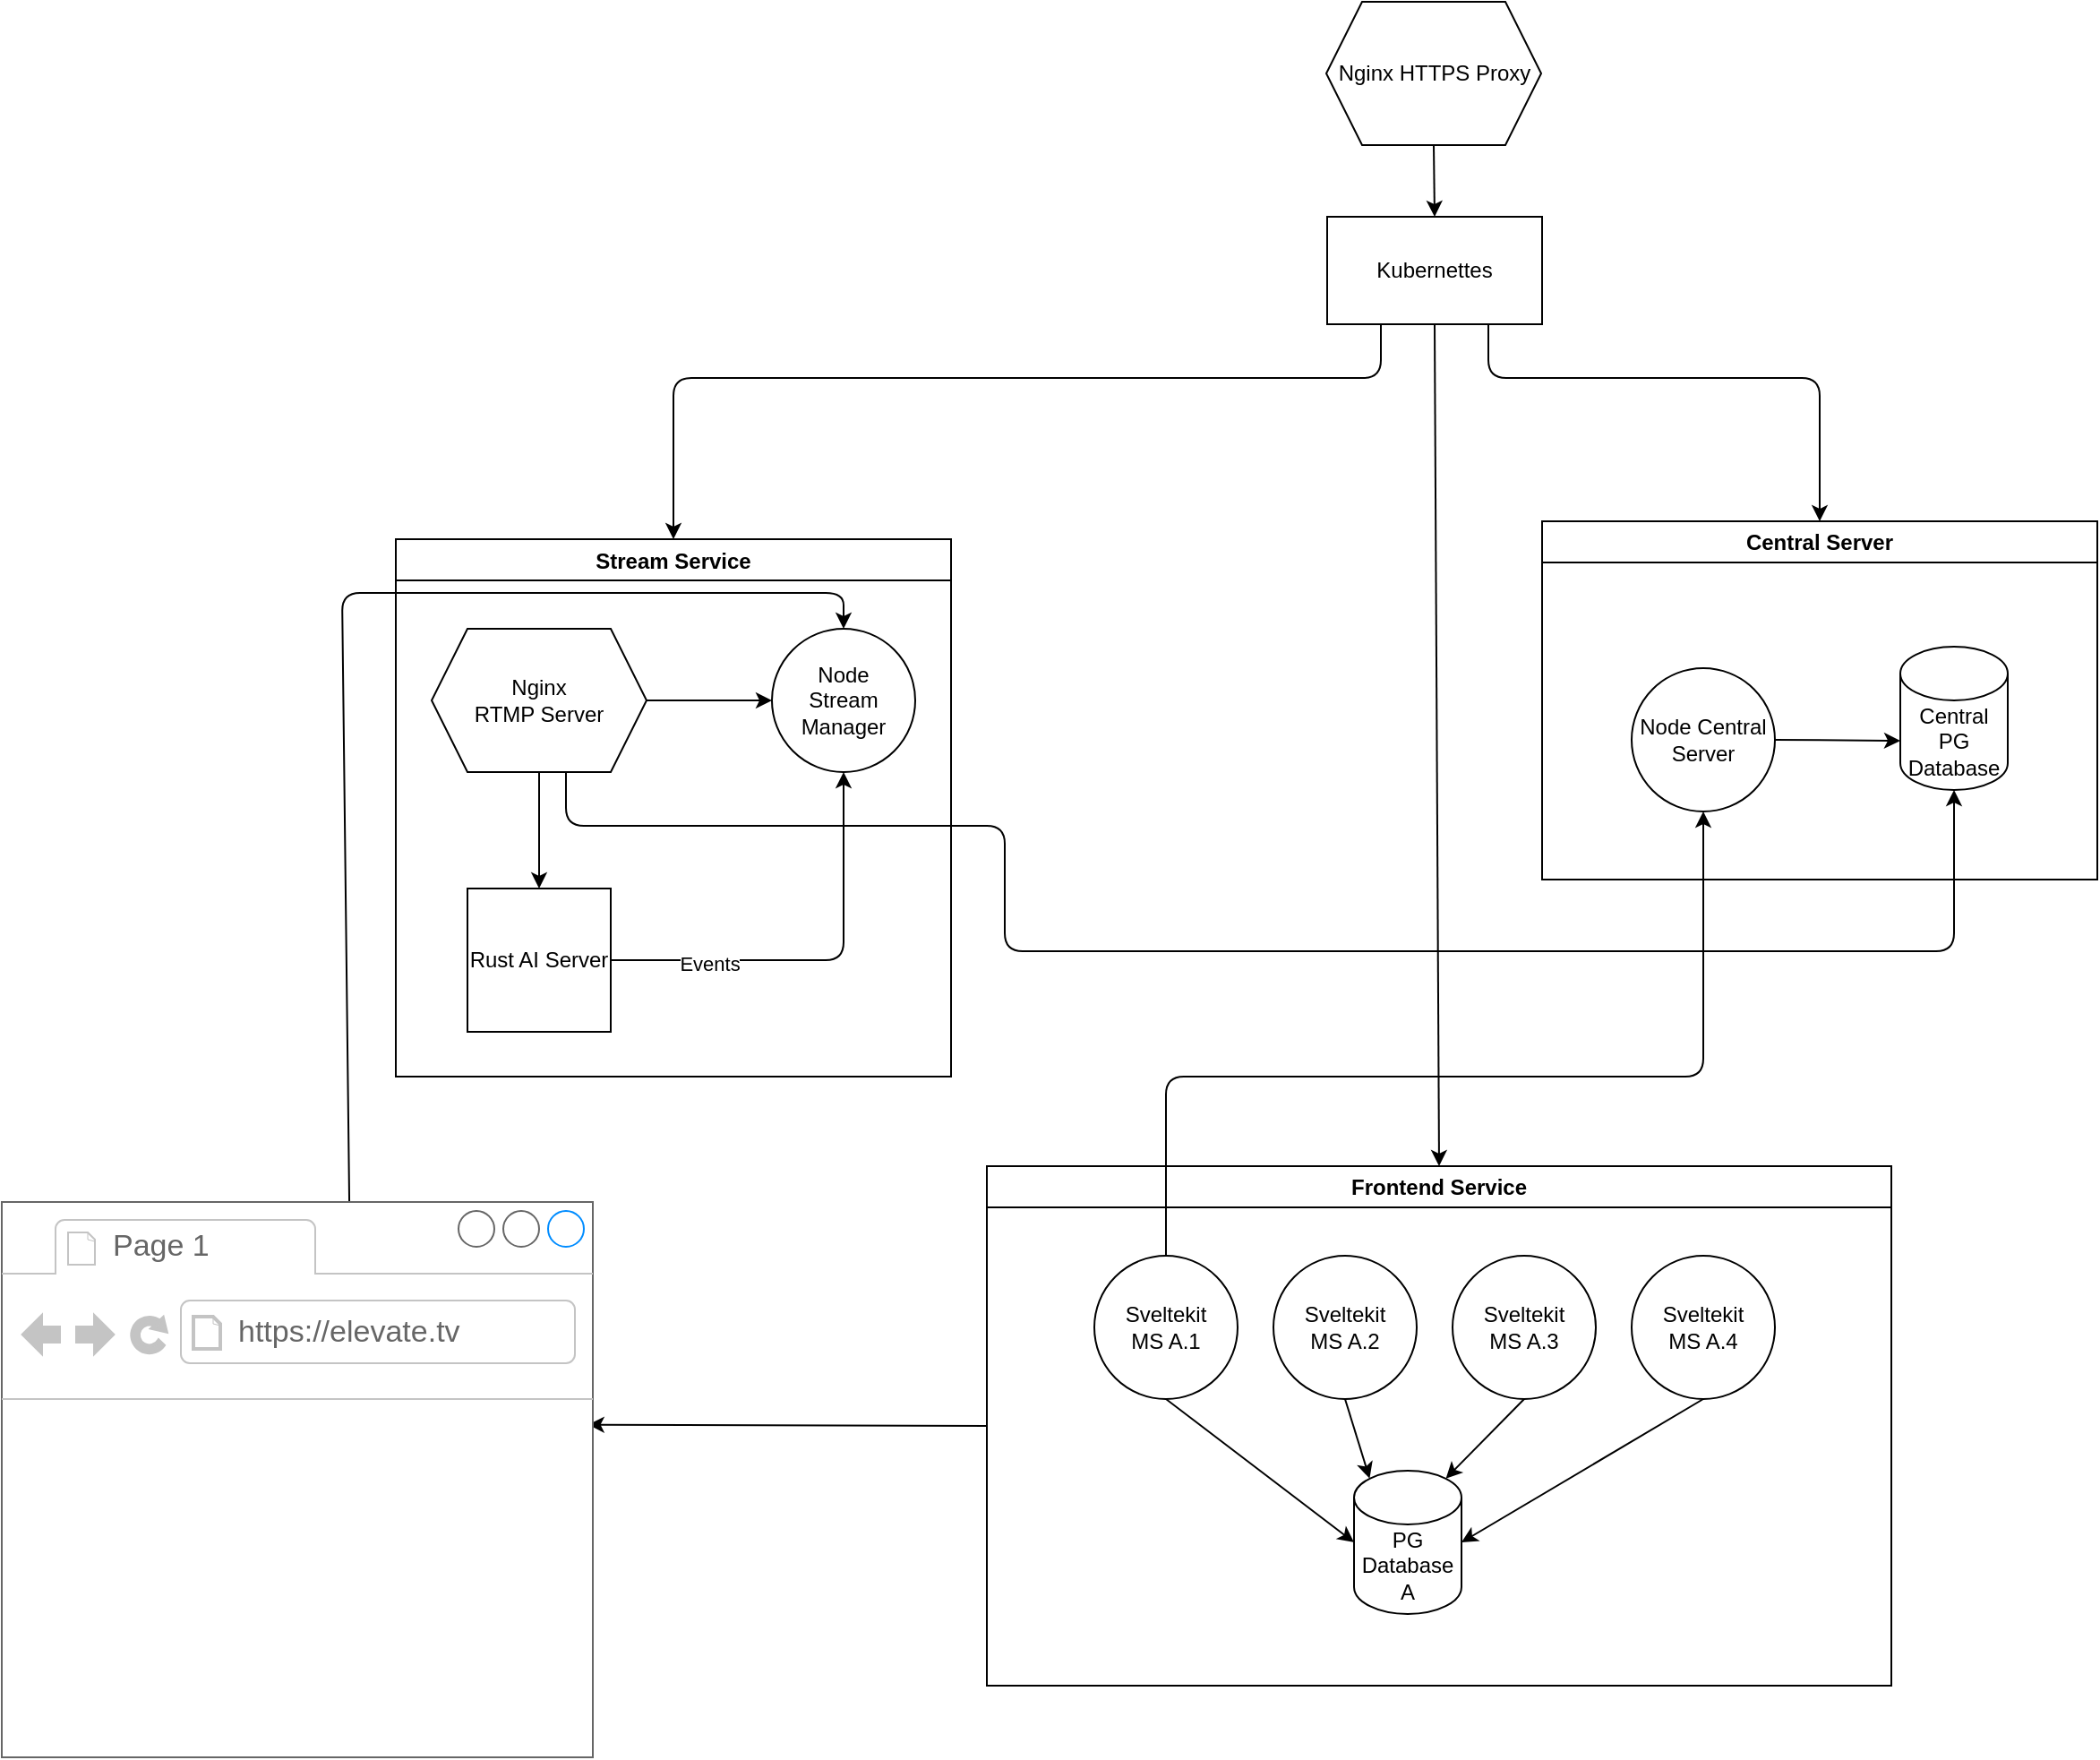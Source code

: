 <mxfile>
    <diagram id="s54HyQHis6tHl3SvUcI_" name="Page-1">
        <mxGraphModel dx="1936" dy="1699" grid="1" gridSize="10" guides="1" tooltips="1" connect="1" arrows="1" fold="1" page="1" pageScale="1" pageWidth="850" pageHeight="1100" math="0" shadow="0">
            <root>
                <mxCell id="0"/>
                <mxCell id="1" parent="0"/>
                <mxCell id="32" style="edgeStyle=none;html=1;exitX=0.25;exitY=1;exitDx=0;exitDy=0;entryX=0.5;entryY=0;entryDx=0;entryDy=0;" edge="1" parent="1" source="4" target="18">
                    <mxGeometry relative="1" as="geometry">
                        <Array as="points">
                            <mxPoint x="540" y="110"/>
                            <mxPoint x="145" y="110"/>
                        </Array>
                    </mxGeometry>
                </mxCell>
                <mxCell id="33" style="edgeStyle=none;html=1;exitX=0.75;exitY=1;exitDx=0;exitDy=0;entryX=0.5;entryY=0;entryDx=0;entryDy=0;" edge="1" parent="1" source="4" target="29">
                    <mxGeometry relative="1" as="geometry">
                        <Array as="points">
                            <mxPoint x="600" y="110"/>
                            <mxPoint x="785" y="110"/>
                        </Array>
                    </mxGeometry>
                </mxCell>
                <mxCell id="57" style="edgeStyle=none;html=1;exitX=0.5;exitY=1;exitDx=0;exitDy=0;entryX=0.5;entryY=0;entryDx=0;entryDy=0;" edge="1" parent="1" source="4" target="12">
                    <mxGeometry relative="1" as="geometry"/>
                </mxCell>
                <mxCell id="4" value="Kubernettes" style="rounded=0;whiteSpace=wrap;html=1;" vertex="1" parent="1">
                    <mxGeometry x="510" y="20" width="120" height="60" as="geometry"/>
                </mxCell>
                <mxCell id="18" value="Stream Service" style="swimlane;" vertex="1" parent="1">
                    <mxGeometry x="-10" y="200" width="310" height="300" as="geometry"/>
                </mxCell>
                <mxCell id="23" style="edgeStyle=none;html=1;exitX=0.5;exitY=1;exitDx=0;exitDy=0;" edge="1" parent="18" source="21" target="22">
                    <mxGeometry relative="1" as="geometry"/>
                </mxCell>
                <mxCell id="26" style="edgeStyle=none;html=1;exitX=1;exitY=0.5;exitDx=0;exitDy=0;entryX=0;entryY=0.5;entryDx=0;entryDy=0;" edge="1" parent="18" source="21" target="24">
                    <mxGeometry relative="1" as="geometry"/>
                </mxCell>
                <mxCell id="21" value="Nginx&lt;br&gt;RTMP Server" style="shape=hexagon;perimeter=hexagonPerimeter2;whiteSpace=wrap;html=1;fixedSize=1;" vertex="1" parent="18">
                    <mxGeometry x="20" y="50" width="120" height="80" as="geometry"/>
                </mxCell>
                <mxCell id="25" style="edgeStyle=none;html=1;exitX=1;exitY=0.5;exitDx=0;exitDy=0;entryX=0.5;entryY=1;entryDx=0;entryDy=0;" edge="1" parent="18" source="22" target="24">
                    <mxGeometry relative="1" as="geometry">
                        <Array as="points">
                            <mxPoint x="250" y="235"/>
                        </Array>
                    </mxGeometry>
                </mxCell>
                <mxCell id="27" value="Events" style="edgeLabel;html=1;align=center;verticalAlign=middle;resizable=0;points=[];" vertex="1" connectable="0" parent="25">
                    <mxGeometry x="-0.533" y="-2" relative="1" as="geometry">
                        <mxPoint as="offset"/>
                    </mxGeometry>
                </mxCell>
                <mxCell id="22" value="Rust AI Server" style="whiteSpace=wrap;html=1;aspect=fixed;" vertex="1" parent="18">
                    <mxGeometry x="40" y="195" width="80" height="80" as="geometry"/>
                </mxCell>
                <mxCell id="24" value="Node&lt;br&gt;Stream Manager" style="ellipse;whiteSpace=wrap;html=1;aspect=fixed;" vertex="1" parent="18">
                    <mxGeometry x="210" y="50" width="80" height="80" as="geometry"/>
                </mxCell>
                <mxCell id="29" value="Central Server" style="swimlane;whiteSpace=wrap;html=1;" vertex="1" parent="1">
                    <mxGeometry x="630" y="190" width="310" height="200" as="geometry"/>
                </mxCell>
                <mxCell id="37" value="Central PG Database" style="shape=cylinder3;whiteSpace=wrap;html=1;boundedLbl=1;backgroundOutline=1;size=15;" vertex="1" parent="29">
                    <mxGeometry x="200" y="70" width="60" height="80" as="geometry"/>
                </mxCell>
                <mxCell id="45" style="edgeStyle=none;html=1;exitX=1;exitY=0.5;exitDx=0;exitDy=0;entryX=0;entryY=0;entryDx=0;entryDy=52.5;entryPerimeter=0;" edge="1" parent="29" source="44" target="37">
                    <mxGeometry relative="1" as="geometry"/>
                </mxCell>
                <mxCell id="44" value="Node Central Server" style="ellipse;whiteSpace=wrap;html=1;aspect=fixed;" vertex="1" parent="29">
                    <mxGeometry x="50" y="82" width="80" height="80" as="geometry"/>
                </mxCell>
                <mxCell id="31" style="edgeStyle=none;html=1;exitX=0.5;exitY=1;exitDx=0;exitDy=0;entryX=0.5;entryY=0;entryDx=0;entryDy=0;" edge="1" parent="1" source="30" target="4">
                    <mxGeometry relative="1" as="geometry"/>
                </mxCell>
                <mxCell id="30" value="Nginx HTTPS Proxy" style="shape=hexagon;perimeter=hexagonPerimeter2;whiteSpace=wrap;html=1;fixedSize=1;" vertex="1" parent="1">
                    <mxGeometry x="509.5" y="-100" width="120" height="80" as="geometry"/>
                </mxCell>
                <mxCell id="59" style="edgeStyle=none;html=1;exitX=0;exitY=0.5;exitDx=0;exitDy=0;entryX=0.992;entryY=0.401;entryDx=0;entryDy=0;entryPerimeter=0;" edge="1" parent="1" source="12" target="49">
                    <mxGeometry relative="1" as="geometry"/>
                </mxCell>
                <mxCell id="12" value="Frontend Service" style="swimlane;whiteSpace=wrap;html=1;" vertex="1" parent="1">
                    <mxGeometry x="320" y="550" width="505" height="290" as="geometry"/>
                </mxCell>
                <mxCell id="38" style="edgeStyle=none;html=1;exitX=0.5;exitY=1;exitDx=0;exitDy=0;entryX=0;entryY=0.5;entryDx=0;entryDy=0;entryPerimeter=0;" edge="1" parent="12" source="8" target="15">
                    <mxGeometry relative="1" as="geometry"/>
                </mxCell>
                <mxCell id="8" value="Sveltekit&lt;br&gt;MS A.1" style="ellipse;whiteSpace=wrap;html=1;aspect=fixed;" vertex="1" parent="12">
                    <mxGeometry x="60" y="50" width="80" height="80" as="geometry"/>
                </mxCell>
                <mxCell id="39" style="edgeStyle=none;html=1;exitX=0.5;exitY=1;exitDx=0;exitDy=0;entryX=0.145;entryY=0;entryDx=0;entryDy=4.35;entryPerimeter=0;" edge="1" parent="12" source="9" target="15">
                    <mxGeometry relative="1" as="geometry"/>
                </mxCell>
                <mxCell id="9" value="Sveltekit&lt;br&gt;MS A.2" style="ellipse;whiteSpace=wrap;html=1;aspect=fixed;" vertex="1" parent="12">
                    <mxGeometry x="160" y="50" width="80" height="80" as="geometry"/>
                </mxCell>
                <mxCell id="41" style="edgeStyle=none;html=1;exitX=0.5;exitY=1;exitDx=0;exitDy=0;entryX=0.855;entryY=0;entryDx=0;entryDy=4.35;entryPerimeter=0;" edge="1" parent="12" source="10" target="15">
                    <mxGeometry relative="1" as="geometry"/>
                </mxCell>
                <mxCell id="10" value="Sveltekit&lt;br&gt;MS A.3" style="ellipse;whiteSpace=wrap;html=1;aspect=fixed;" vertex="1" parent="12">
                    <mxGeometry x="260" y="50" width="80" height="80" as="geometry"/>
                </mxCell>
                <mxCell id="42" style="edgeStyle=none;html=1;exitX=0.5;exitY=1;exitDx=0;exitDy=0;entryX=1;entryY=0.5;entryDx=0;entryDy=0;entryPerimeter=0;" edge="1" parent="12" source="11" target="15">
                    <mxGeometry relative="1" as="geometry"/>
                </mxCell>
                <mxCell id="11" value="Sveltekit&lt;br&gt;MS A.4" style="ellipse;whiteSpace=wrap;html=1;aspect=fixed;" vertex="1" parent="12">
                    <mxGeometry x="360" y="50" width="80" height="80" as="geometry"/>
                </mxCell>
                <mxCell id="15" value="PG Database&lt;br&gt;A" style="shape=cylinder3;whiteSpace=wrap;html=1;boundedLbl=1;backgroundOutline=1;size=15;" vertex="1" parent="12">
                    <mxGeometry x="205" y="170" width="60" height="80" as="geometry"/>
                </mxCell>
                <mxCell id="48" style="edgeStyle=none;html=1;exitX=0.625;exitY=1;exitDx=0;exitDy=0;entryX=0.5;entryY=1;entryDx=0;entryDy=0;entryPerimeter=0;" edge="1" parent="1" source="21" target="37">
                    <mxGeometry relative="1" as="geometry">
                        <Array as="points">
                            <mxPoint x="85" y="360"/>
                            <mxPoint x="330" y="360"/>
                            <mxPoint x="330" y="430"/>
                            <mxPoint x="860" y="430"/>
                        </Array>
                    </mxGeometry>
                </mxCell>
                <mxCell id="53" style="edgeStyle=none;html=1;entryX=0.5;entryY=0;entryDx=0;entryDy=0;exitX=0.588;exitY=0.002;exitDx=0;exitDy=0;exitPerimeter=0;" edge="1" parent="1" source="49" target="24">
                    <mxGeometry relative="1" as="geometry">
                        <Array as="points">
                            <mxPoint x="-40" y="230"/>
                            <mxPoint x="240" y="230"/>
                        </Array>
                    </mxGeometry>
                </mxCell>
                <mxCell id="49" value="" style="strokeWidth=1;shadow=0;dashed=0;align=center;html=1;shape=mxgraph.mockup.containers.browserWindow;rSize=0;strokeColor=#666666;strokeColor2=#008cff;strokeColor3=#c4c4c4;mainText=,;recursiveResize=0;" vertex="1" parent="1">
                    <mxGeometry x="-230" y="570" width="330" height="310" as="geometry"/>
                </mxCell>
                <mxCell id="50" value="Page 1" style="strokeWidth=1;shadow=0;dashed=0;align=center;html=1;shape=mxgraph.mockup.containers.anchor;fontSize=17;fontColor=#666666;align=left;" vertex="1" parent="49">
                    <mxGeometry x="60" y="12" width="110" height="26" as="geometry"/>
                </mxCell>
                <mxCell id="51" value="https://elevate.tv" style="strokeWidth=1;shadow=0;dashed=0;align=center;html=1;shape=mxgraph.mockup.containers.anchor;rSize=0;fontSize=17;fontColor=#666666;align=left;" vertex="1" parent="49">
                    <mxGeometry x="130" y="60" width="250" height="26" as="geometry"/>
                </mxCell>
                <mxCell id="56" style="edgeStyle=none;html=1;exitX=0.5;exitY=0;exitDx=0;exitDy=0;" edge="1" parent="1" source="8" target="44">
                    <mxGeometry relative="1" as="geometry">
                        <Array as="points">
                            <mxPoint x="420" y="500"/>
                            <mxPoint x="720" y="500"/>
                        </Array>
                    </mxGeometry>
                </mxCell>
            </root>
        </mxGraphModel>
    </diagram>
</mxfile>